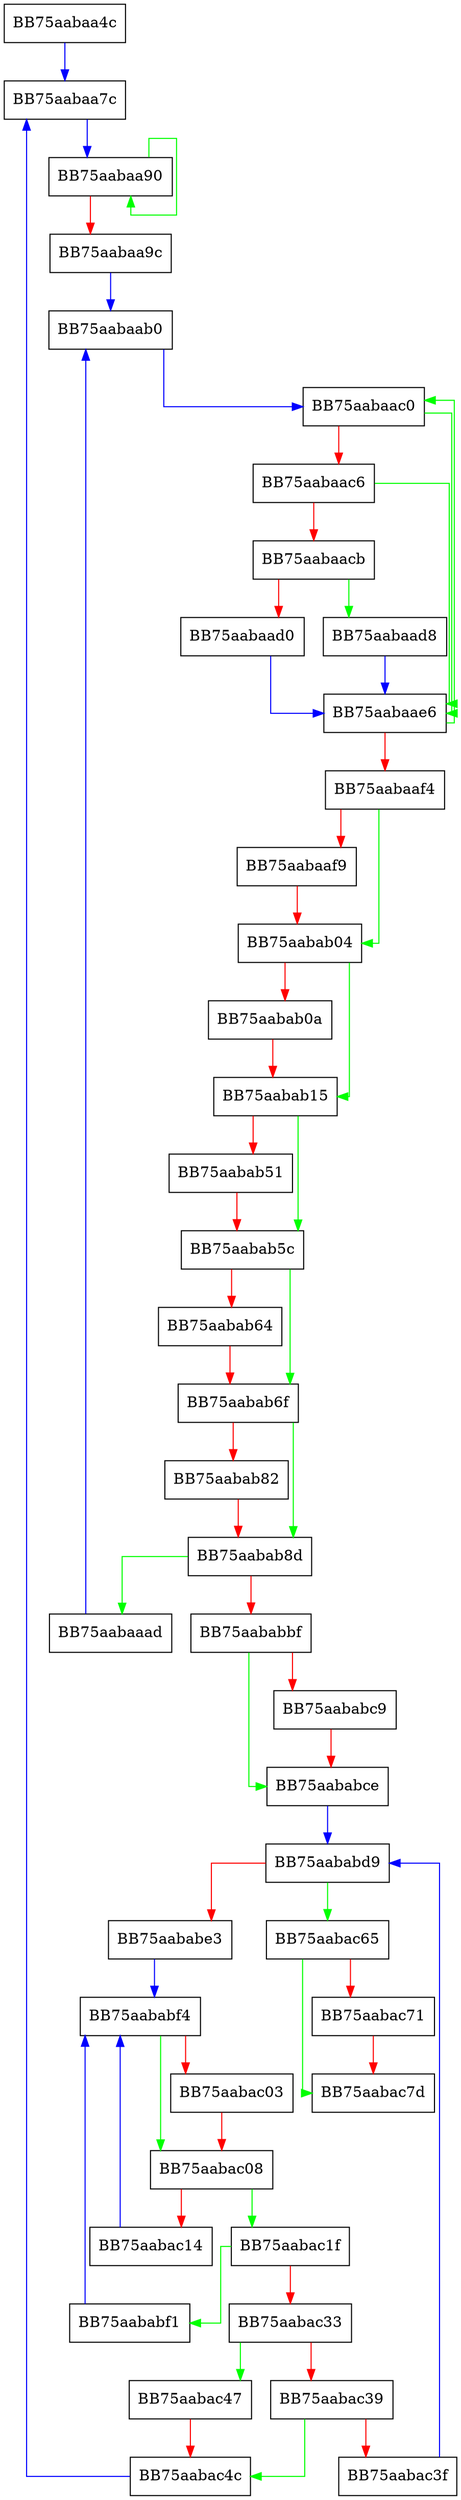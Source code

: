 digraph Update {
  node [shape="box"];
  graph [splines=ortho];
  BB75aabaa4c -> BB75aabaa7c [color="blue"];
  BB75aabaa7c -> BB75aabaa90 [color="blue"];
  BB75aabaa90 -> BB75aabaa90 [color="green"];
  BB75aabaa90 -> BB75aabaa9c [color="red"];
  BB75aabaa9c -> BB75aabaab0 [color="blue"];
  BB75aabaaad -> BB75aabaab0 [color="blue"];
  BB75aabaab0 -> BB75aabaac0 [color="blue"];
  BB75aabaac0 -> BB75aabaae6 [color="green"];
  BB75aabaac0 -> BB75aabaac6 [color="red"];
  BB75aabaac6 -> BB75aabaae6 [color="green"];
  BB75aabaac6 -> BB75aabaacb [color="red"];
  BB75aabaacb -> BB75aabaad8 [color="green"];
  BB75aabaacb -> BB75aabaad0 [color="red"];
  BB75aabaad0 -> BB75aabaae6 [color="blue"];
  BB75aabaad8 -> BB75aabaae6 [color="blue"];
  BB75aabaae6 -> BB75aabaac0 [color="green"];
  BB75aabaae6 -> BB75aabaaf4 [color="red"];
  BB75aabaaf4 -> BB75aabab04 [color="green"];
  BB75aabaaf4 -> BB75aabaaf9 [color="red"];
  BB75aabaaf9 -> BB75aabab04 [color="red"];
  BB75aabab04 -> BB75aabab15 [color="green"];
  BB75aabab04 -> BB75aabab0a [color="red"];
  BB75aabab0a -> BB75aabab15 [color="red"];
  BB75aabab15 -> BB75aabab5c [color="green"];
  BB75aabab15 -> BB75aabab51 [color="red"];
  BB75aabab51 -> BB75aabab5c [color="red"];
  BB75aabab5c -> BB75aabab6f [color="green"];
  BB75aabab5c -> BB75aabab64 [color="red"];
  BB75aabab64 -> BB75aabab6f [color="red"];
  BB75aabab6f -> BB75aabab8d [color="green"];
  BB75aabab6f -> BB75aabab82 [color="red"];
  BB75aabab82 -> BB75aabab8d [color="red"];
  BB75aabab8d -> BB75aabaaad [color="green"];
  BB75aabab8d -> BB75aababbf [color="red"];
  BB75aababbf -> BB75aababce [color="green"];
  BB75aababbf -> BB75aababc9 [color="red"];
  BB75aababc9 -> BB75aababce [color="red"];
  BB75aababce -> BB75aababd9 [color="blue"];
  BB75aababd9 -> BB75aabac65 [color="green"];
  BB75aababd9 -> BB75aababe3 [color="red"];
  BB75aababe3 -> BB75aababf4 [color="blue"];
  BB75aababf1 -> BB75aababf4 [color="blue"];
  BB75aababf4 -> BB75aabac08 [color="green"];
  BB75aababf4 -> BB75aabac03 [color="red"];
  BB75aabac03 -> BB75aabac08 [color="red"];
  BB75aabac08 -> BB75aabac1f [color="green"];
  BB75aabac08 -> BB75aabac14 [color="red"];
  BB75aabac14 -> BB75aababf4 [color="blue"];
  BB75aabac1f -> BB75aababf1 [color="green"];
  BB75aabac1f -> BB75aabac33 [color="red"];
  BB75aabac33 -> BB75aabac47 [color="green"];
  BB75aabac33 -> BB75aabac39 [color="red"];
  BB75aabac39 -> BB75aabac4c [color="green"];
  BB75aabac39 -> BB75aabac3f [color="red"];
  BB75aabac3f -> BB75aababd9 [color="blue"];
  BB75aabac47 -> BB75aabac4c [color="red"];
  BB75aabac4c -> BB75aabaa7c [color="blue"];
  BB75aabac65 -> BB75aabac7d [color="green"];
  BB75aabac65 -> BB75aabac71 [color="red"];
  BB75aabac71 -> BB75aabac7d [color="red"];
}